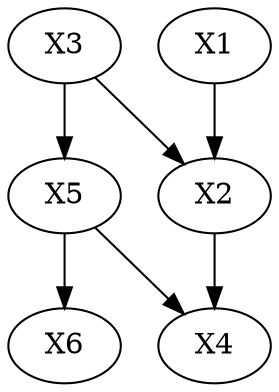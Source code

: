 digraph {
    "X3"->"X5"
    "X3"->"X2"
    "X5"->"X6"
    "X5"->"X4"
    "X6"
    "X1"->"X2"
    "X2"->"X4"
    "X4"
}
